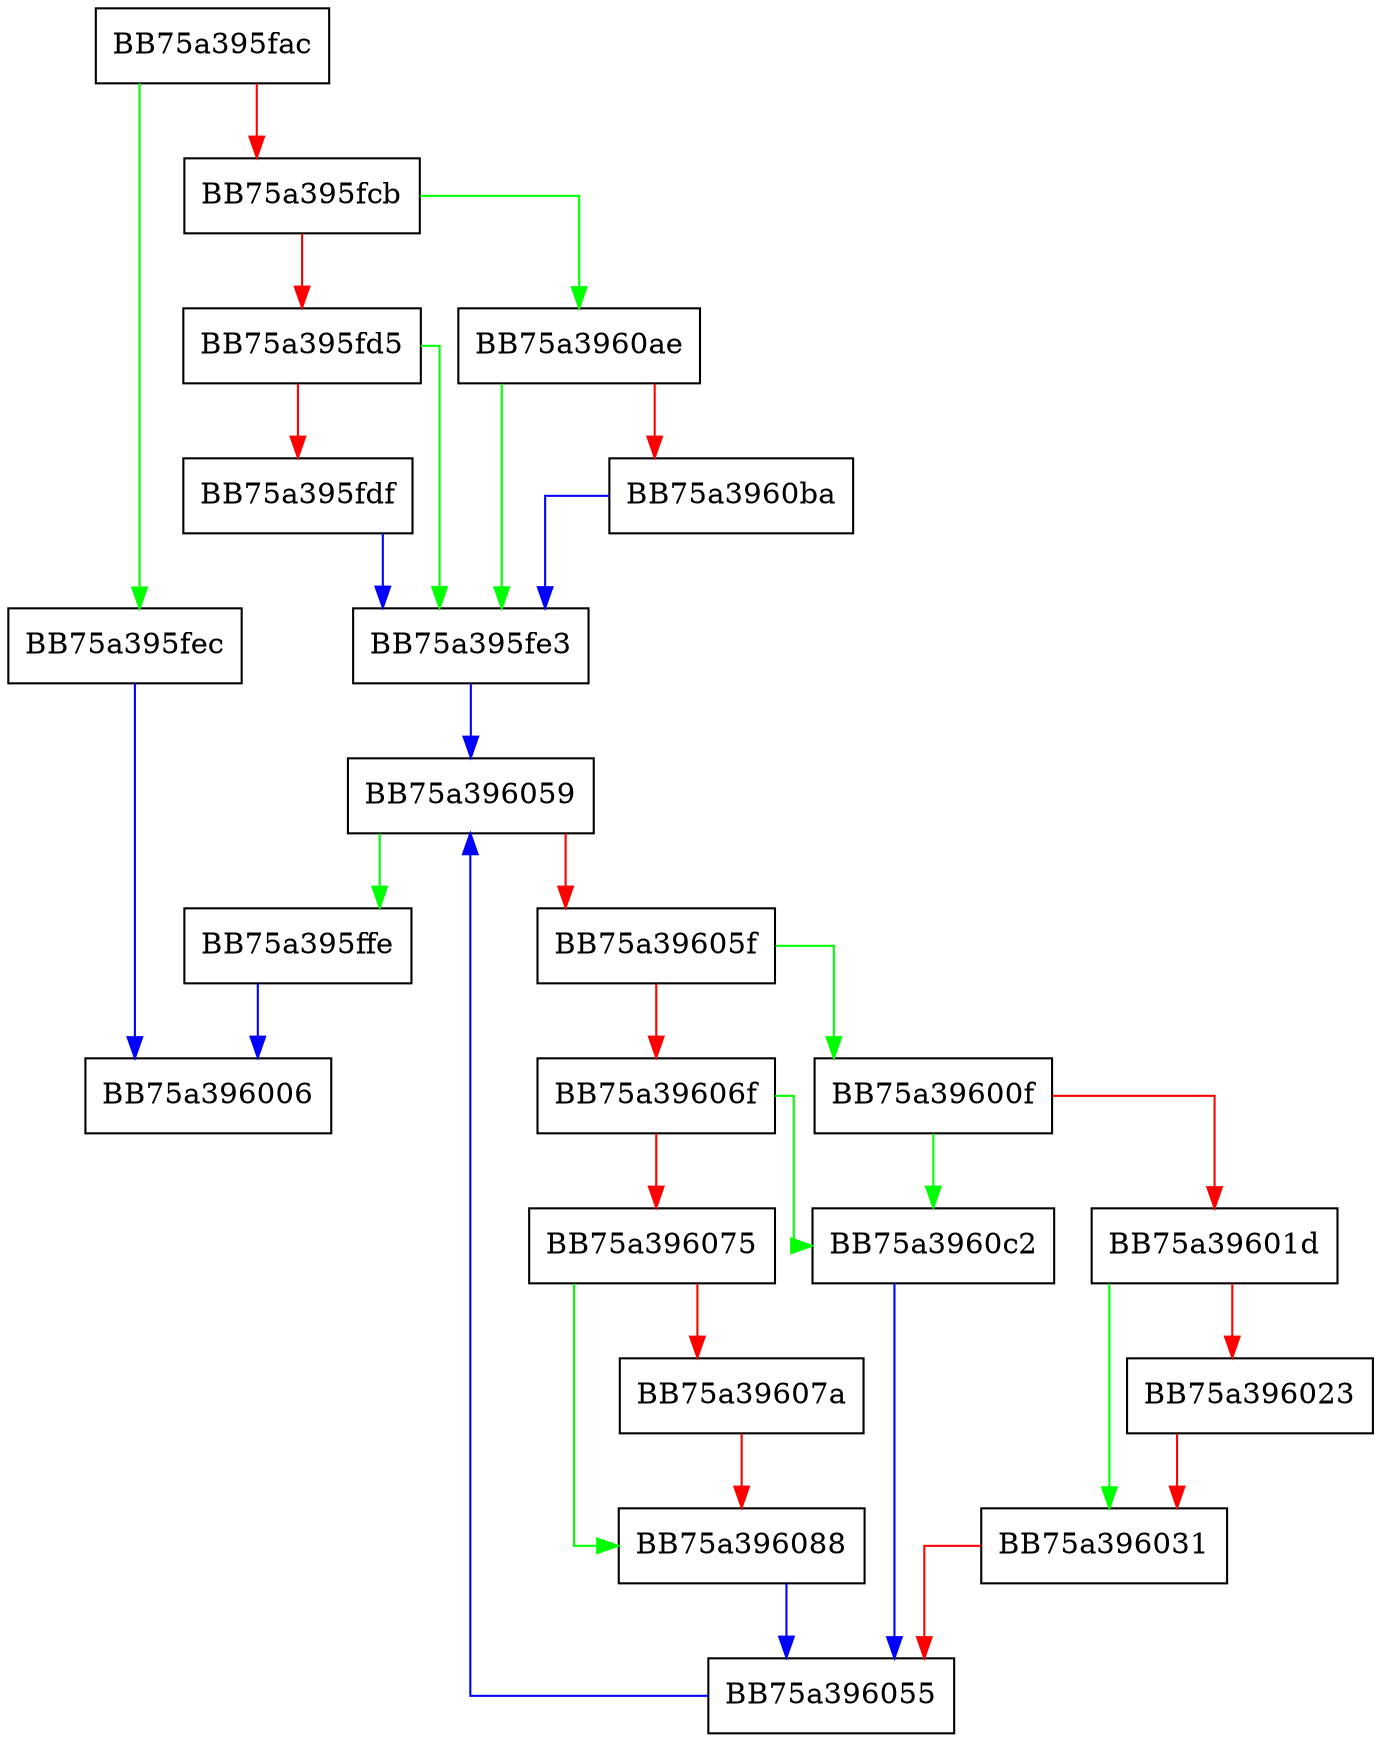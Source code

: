 digraph _Insert_node {
  node [shape="box"];
  graph [splines=ortho];
  BB75a395fac -> BB75a395fec [color="green"];
  BB75a395fac -> BB75a395fcb [color="red"];
  BB75a395fcb -> BB75a3960ae [color="green"];
  BB75a395fcb -> BB75a395fd5 [color="red"];
  BB75a395fd5 -> BB75a395fe3 [color="green"];
  BB75a395fd5 -> BB75a395fdf [color="red"];
  BB75a395fdf -> BB75a395fe3 [color="blue"];
  BB75a395fe3 -> BB75a396059 [color="blue"];
  BB75a395fec -> BB75a396006 [color="blue"];
  BB75a395ffe -> BB75a396006 [color="blue"];
  BB75a39600f -> BB75a3960c2 [color="green"];
  BB75a39600f -> BB75a39601d [color="red"];
  BB75a39601d -> BB75a396031 [color="green"];
  BB75a39601d -> BB75a396023 [color="red"];
  BB75a396023 -> BB75a396031 [color="red"];
  BB75a396031 -> BB75a396055 [color="red"];
  BB75a396055 -> BB75a396059 [color="blue"];
  BB75a396059 -> BB75a395ffe [color="green"];
  BB75a396059 -> BB75a39605f [color="red"];
  BB75a39605f -> BB75a39600f [color="green"];
  BB75a39605f -> BB75a39606f [color="red"];
  BB75a39606f -> BB75a3960c2 [color="green"];
  BB75a39606f -> BB75a396075 [color="red"];
  BB75a396075 -> BB75a396088 [color="green"];
  BB75a396075 -> BB75a39607a [color="red"];
  BB75a39607a -> BB75a396088 [color="red"];
  BB75a396088 -> BB75a396055 [color="blue"];
  BB75a3960ae -> BB75a395fe3 [color="green"];
  BB75a3960ae -> BB75a3960ba [color="red"];
  BB75a3960ba -> BB75a395fe3 [color="blue"];
  BB75a3960c2 -> BB75a396055 [color="blue"];
}